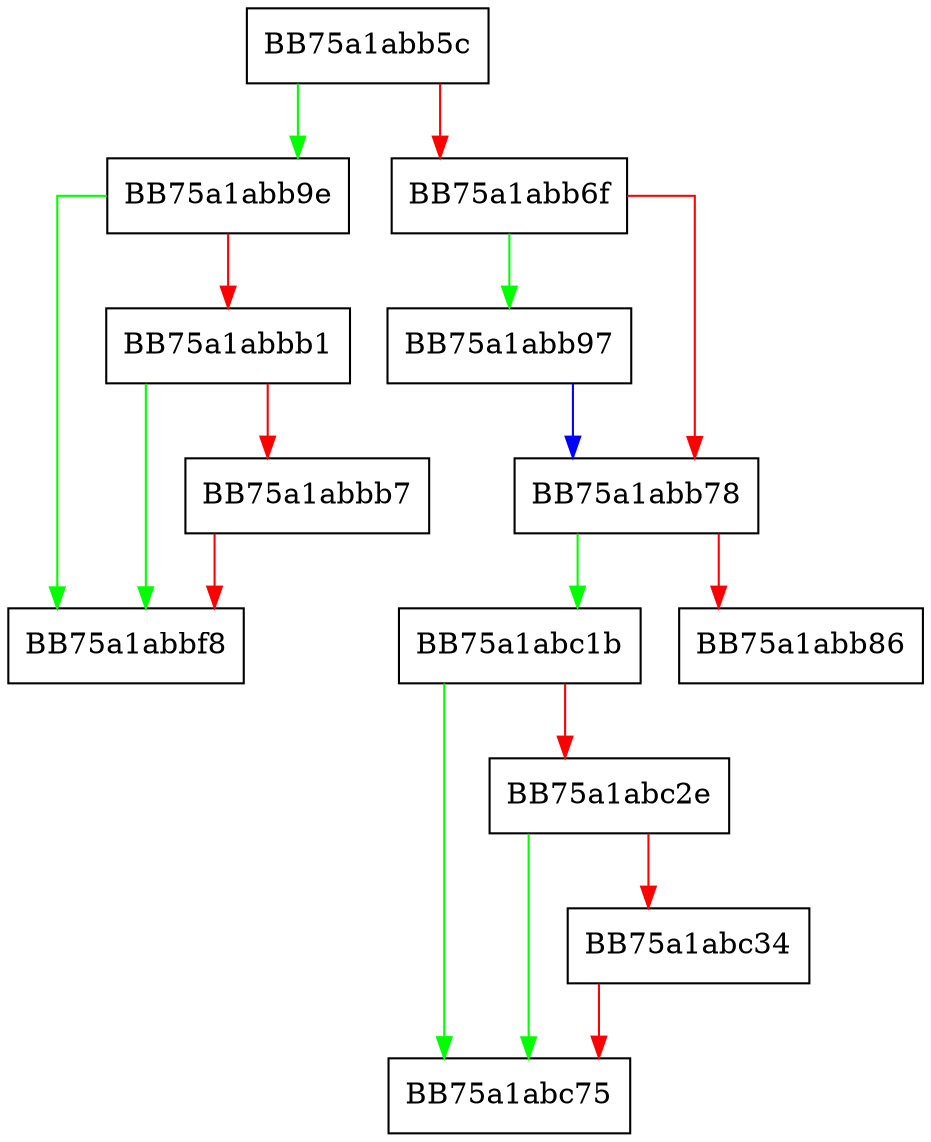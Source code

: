 digraph size {
  node [shape="box"];
  graph [splines=ortho];
  BB75a1abb5c -> BB75a1abb9e [color="green"];
  BB75a1abb5c -> BB75a1abb6f [color="red"];
  BB75a1abb6f -> BB75a1abb97 [color="green"];
  BB75a1abb6f -> BB75a1abb78 [color="red"];
  BB75a1abb78 -> BB75a1abc1b [color="green"];
  BB75a1abb78 -> BB75a1abb86 [color="red"];
  BB75a1abb97 -> BB75a1abb78 [color="blue"];
  BB75a1abb9e -> BB75a1abbf8 [color="green"];
  BB75a1abb9e -> BB75a1abbb1 [color="red"];
  BB75a1abbb1 -> BB75a1abbf8 [color="green"];
  BB75a1abbb1 -> BB75a1abbb7 [color="red"];
  BB75a1abbb7 -> BB75a1abbf8 [color="red"];
  BB75a1abc1b -> BB75a1abc75 [color="green"];
  BB75a1abc1b -> BB75a1abc2e [color="red"];
  BB75a1abc2e -> BB75a1abc75 [color="green"];
  BB75a1abc2e -> BB75a1abc34 [color="red"];
  BB75a1abc34 -> BB75a1abc75 [color="red"];
}